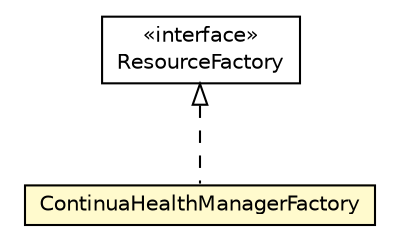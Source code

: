 #!/usr/local/bin/dot
#
# Class diagram 
# Generated by UMLGraph version R5_6-24-gf6e263 (http://www.umlgraph.org/)
#

digraph G {
	edge [fontname="Helvetica",fontsize=10,labelfontname="Helvetica",labelfontsize=10];
	node [fontname="Helvetica",fontsize=10,shape=plaintext];
	nodesep=0.25;
	ranksep=0.5;
	// org.universAAL.ontology.ContinuaHealthManagerFactory
	c117031 [label=<<table title="org.universAAL.ontology.ContinuaHealthManagerFactory" border="0" cellborder="1" cellspacing="0" cellpadding="2" port="p" bgcolor="lemonChiffon" href="./ContinuaHealthManagerFactory.html">
		<tr><td><table border="0" cellspacing="0" cellpadding="1">
<tr><td align="center" balign="center"> ContinuaHealthManagerFactory </td></tr>
		</table></td></tr>
		</table>>, URL="./ContinuaHealthManagerFactory.html", fontname="Helvetica", fontcolor="black", fontsize=10.0];
	//org.universAAL.ontology.ContinuaHealthManagerFactory implements org.universAAL.middleware.rdf.ResourceFactory
	c117595:p -> c117031:p [dir=back,arrowtail=empty,style=dashed];
	// org.universAAL.middleware.rdf.ResourceFactory
	c117595 [label=<<table title="org.universAAL.middleware.rdf.ResourceFactory" border="0" cellborder="1" cellspacing="0" cellpadding="2" port="p" href="http://java.sun.com/j2se/1.4.2/docs/api/org/universAAL/middleware/rdf/ResourceFactory.html">
		<tr><td><table border="0" cellspacing="0" cellpadding="1">
<tr><td align="center" balign="center"> &#171;interface&#187; </td></tr>
<tr><td align="center" balign="center"> ResourceFactory </td></tr>
		</table></td></tr>
		</table>>, URL="http://java.sun.com/j2se/1.4.2/docs/api/org/universAAL/middleware/rdf/ResourceFactory.html", fontname="Helvetica", fontcolor="black", fontsize=10.0];
}

